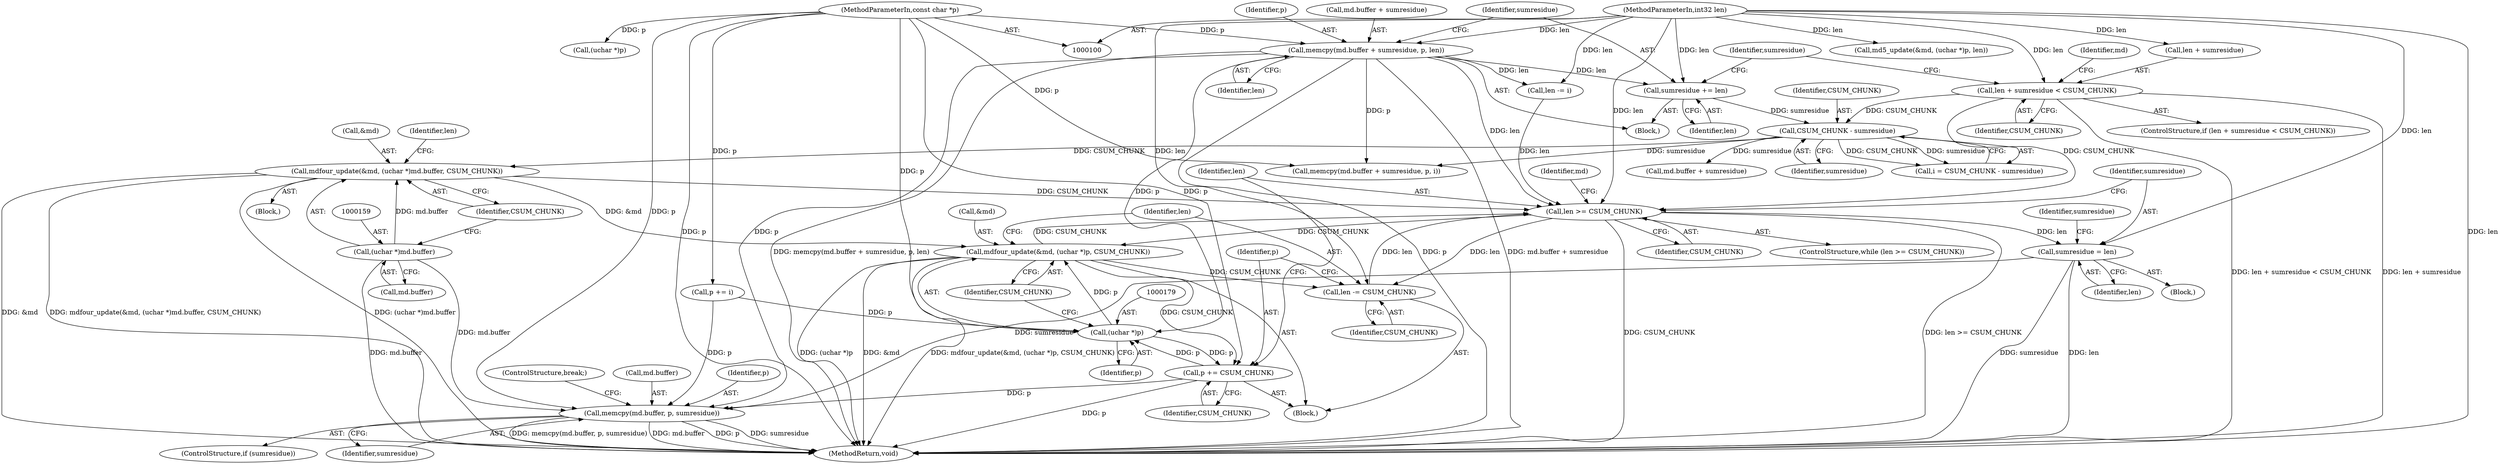 digraph "0_samba_c252546ceeb0925eb8a4061315e3ff0a8c55b48b@API" {
"1000155" [label="(Call,mdfour_update(&md, (uchar *)md.buffer, CSUM_CHUNK))"];
"1000158" [label="(Call,(uchar *)md.buffer)"];
"1000144" [label="(Call,CSUM_CHUNK - sumresidue)"];
"1000121" [label="(Call,len + sumresidue < CSUM_CHUNK)"];
"1000102" [label="(MethodParameterIn,int32 len)"];
"1000135" [label="(Call,sumresidue += len)"];
"1000127" [label="(Call,memcpy(md.buffer + sumresidue, p, len))"];
"1000101" [label="(MethodParameterIn,const char *p)"];
"1000171" [label="(Call,len >= CSUM_CHUNK)"];
"1000175" [label="(Call,mdfour_update(&md, (uchar *)p, CSUM_CHUNK))"];
"1000182" [label="(Call,len -= CSUM_CHUNK)"];
"1000185" [label="(Call,p += CSUM_CHUNK)"];
"1000178" [label="(Call,(uchar *)p)"];
"1000193" [label="(Call,memcpy(md.buffer, p, sumresidue))"];
"1000188" [label="(Call,sumresidue = len)"];
"1000128" [label="(Call,md.buffer + sumresidue)"];
"1000135" [label="(Call,sumresidue += len)"];
"1000142" [label="(Call,i = CSUM_CHUNK - sumresidue)"];
"1000189" [label="(Identifier,sumresidue)"];
"1000148" [label="(Call,md.buffer + sumresidue)"];
"1000101" [label="(MethodParameterIn,const char *p)"];
"1000190" [label="(Identifier,len)"];
"1000185" [label="(Call,p += CSUM_CHUNK)"];
"1000175" [label="(Call,mdfour_update(&md, (uchar *)p, CSUM_CHUNK))"];
"1000193" [label="(Call,memcpy(md.buffer, p, sumresidue))"];
"1000182" [label="(Call,len -= CSUM_CHUNK)"];
"1000176" [label="(Call,&md)"];
"1000163" [label="(Identifier,CSUM_CHUNK)"];
"1000155" [label="(Call,mdfour_update(&md, (uchar *)md.buffer, CSUM_CHUNK))"];
"1000122" [label="(Call,len + sumresidue)"];
"1000139" [label="(Identifier,sumresidue)"];
"1000120" [label="(ControlStructure,if (len + sumresidue < CSUM_CHUNK))"];
"1000174" [label="(Block,)"];
"1000171" [label="(Call,len >= CSUM_CHUNK)"];
"1000108" [label="(Call,md5_update(&md, (uchar *)p, len))"];
"1000170" [label="(ControlStructure,while (len >= CSUM_CHUNK))"];
"1000192" [label="(Identifier,sumresidue)"];
"1000140" [label="(Block,)"];
"1000202" [label="(MethodReturn,void)"];
"1000145" [label="(Identifier,CSUM_CHUNK)"];
"1000187" [label="(Identifier,CSUM_CHUNK)"];
"1000178" [label="(Call,(uchar *)p)"];
"1000181" [label="(Identifier,CSUM_CHUNK)"];
"1000180" [label="(Identifier,p)"];
"1000125" [label="(Identifier,CSUM_CHUNK)"];
"1000186" [label="(Identifier,p)"];
"1000177" [label="(Identifier,md)"];
"1000144" [label="(Call,CSUM_CHUNK - sumresidue)"];
"1000160" [label="(Call,md.buffer)"];
"1000164" [label="(Call,len -= i)"];
"1000137" [label="(Identifier,len)"];
"1000173" [label="(Identifier,CSUM_CHUNK)"];
"1000127" [label="(Call,memcpy(md.buffer + sumresidue, p, len))"];
"1000165" [label="(Identifier,len)"];
"1000199" [label="(ControlStructure,break;)"];
"1000146" [label="(Identifier,sumresidue)"];
"1000198" [label="(Identifier,sumresidue)"];
"1000156" [label="(Call,&md)"];
"1000121" [label="(Call,len + sumresidue < CSUM_CHUNK)"];
"1000106" [label="(Block,)"];
"1000194" [label="(Call,md.buffer)"];
"1000158" [label="(Call,(uchar *)md.buffer)"];
"1000133" [label="(Identifier,p)"];
"1000184" [label="(Identifier,CSUM_CHUNK)"];
"1000191" [label="(ControlStructure,if (sumresidue))"];
"1000130" [label="(Identifier,md)"];
"1000147" [label="(Call,memcpy(md.buffer + sumresidue, p, i))"];
"1000126" [label="(Block,)"];
"1000136" [label="(Identifier,sumresidue)"];
"1000134" [label="(Identifier,len)"];
"1000102" [label="(MethodParameterIn,int32 len)"];
"1000167" [label="(Call,p += i)"];
"1000183" [label="(Identifier,len)"];
"1000111" [label="(Call,(uchar *)p)"];
"1000188" [label="(Call,sumresidue = len)"];
"1000197" [label="(Identifier,p)"];
"1000172" [label="(Identifier,len)"];
"1000155" -> "1000140"  [label="AST: "];
"1000155" -> "1000163"  [label="CFG: "];
"1000156" -> "1000155"  [label="AST: "];
"1000158" -> "1000155"  [label="AST: "];
"1000163" -> "1000155"  [label="AST: "];
"1000165" -> "1000155"  [label="CFG: "];
"1000155" -> "1000202"  [label="DDG: mdfour_update(&md, (uchar *)md.buffer, CSUM_CHUNK)"];
"1000155" -> "1000202"  [label="DDG: (uchar *)md.buffer"];
"1000155" -> "1000202"  [label="DDG: &md"];
"1000158" -> "1000155"  [label="DDG: md.buffer"];
"1000144" -> "1000155"  [label="DDG: CSUM_CHUNK"];
"1000155" -> "1000171"  [label="DDG: CSUM_CHUNK"];
"1000155" -> "1000175"  [label="DDG: &md"];
"1000158" -> "1000160"  [label="CFG: "];
"1000159" -> "1000158"  [label="AST: "];
"1000160" -> "1000158"  [label="AST: "];
"1000163" -> "1000158"  [label="CFG: "];
"1000158" -> "1000202"  [label="DDG: md.buffer"];
"1000158" -> "1000193"  [label="DDG: md.buffer"];
"1000144" -> "1000142"  [label="AST: "];
"1000144" -> "1000146"  [label="CFG: "];
"1000145" -> "1000144"  [label="AST: "];
"1000146" -> "1000144"  [label="AST: "];
"1000142" -> "1000144"  [label="CFG: "];
"1000144" -> "1000142"  [label="DDG: CSUM_CHUNK"];
"1000144" -> "1000142"  [label="DDG: sumresidue"];
"1000121" -> "1000144"  [label="DDG: CSUM_CHUNK"];
"1000135" -> "1000144"  [label="DDG: sumresidue"];
"1000144" -> "1000147"  [label="DDG: sumresidue"];
"1000144" -> "1000148"  [label="DDG: sumresidue"];
"1000121" -> "1000120"  [label="AST: "];
"1000121" -> "1000125"  [label="CFG: "];
"1000122" -> "1000121"  [label="AST: "];
"1000125" -> "1000121"  [label="AST: "];
"1000130" -> "1000121"  [label="CFG: "];
"1000139" -> "1000121"  [label="CFG: "];
"1000121" -> "1000202"  [label="DDG: len + sumresidue < CSUM_CHUNK"];
"1000121" -> "1000202"  [label="DDG: len + sumresidue"];
"1000102" -> "1000121"  [label="DDG: len"];
"1000121" -> "1000171"  [label="DDG: CSUM_CHUNK"];
"1000102" -> "1000100"  [label="AST: "];
"1000102" -> "1000202"  [label="DDG: len"];
"1000102" -> "1000108"  [label="DDG: len"];
"1000102" -> "1000122"  [label="DDG: len"];
"1000102" -> "1000127"  [label="DDG: len"];
"1000102" -> "1000135"  [label="DDG: len"];
"1000102" -> "1000164"  [label="DDG: len"];
"1000102" -> "1000171"  [label="DDG: len"];
"1000102" -> "1000182"  [label="DDG: len"];
"1000102" -> "1000188"  [label="DDG: len"];
"1000135" -> "1000126"  [label="AST: "];
"1000135" -> "1000137"  [label="CFG: "];
"1000136" -> "1000135"  [label="AST: "];
"1000137" -> "1000135"  [label="AST: "];
"1000139" -> "1000135"  [label="CFG: "];
"1000127" -> "1000135"  [label="DDG: len"];
"1000127" -> "1000126"  [label="AST: "];
"1000127" -> "1000134"  [label="CFG: "];
"1000128" -> "1000127"  [label="AST: "];
"1000133" -> "1000127"  [label="AST: "];
"1000134" -> "1000127"  [label="AST: "];
"1000136" -> "1000127"  [label="CFG: "];
"1000127" -> "1000202"  [label="DDG: memcpy(md.buffer + sumresidue, p, len)"];
"1000127" -> "1000202"  [label="DDG: p"];
"1000127" -> "1000202"  [label="DDG: md.buffer + sumresidue"];
"1000101" -> "1000127"  [label="DDG: p"];
"1000127" -> "1000147"  [label="DDG: p"];
"1000127" -> "1000164"  [label="DDG: len"];
"1000127" -> "1000171"  [label="DDG: len"];
"1000127" -> "1000178"  [label="DDG: p"];
"1000127" -> "1000193"  [label="DDG: p"];
"1000101" -> "1000100"  [label="AST: "];
"1000101" -> "1000202"  [label="DDG: p"];
"1000101" -> "1000111"  [label="DDG: p"];
"1000101" -> "1000147"  [label="DDG: p"];
"1000101" -> "1000167"  [label="DDG: p"];
"1000101" -> "1000178"  [label="DDG: p"];
"1000101" -> "1000185"  [label="DDG: p"];
"1000101" -> "1000193"  [label="DDG: p"];
"1000171" -> "1000170"  [label="AST: "];
"1000171" -> "1000173"  [label="CFG: "];
"1000172" -> "1000171"  [label="AST: "];
"1000173" -> "1000171"  [label="AST: "];
"1000177" -> "1000171"  [label="CFG: "];
"1000189" -> "1000171"  [label="CFG: "];
"1000171" -> "1000202"  [label="DDG: CSUM_CHUNK"];
"1000171" -> "1000202"  [label="DDG: len >= CSUM_CHUNK"];
"1000182" -> "1000171"  [label="DDG: len"];
"1000164" -> "1000171"  [label="DDG: len"];
"1000175" -> "1000171"  [label="DDG: CSUM_CHUNK"];
"1000171" -> "1000175"  [label="DDG: CSUM_CHUNK"];
"1000171" -> "1000182"  [label="DDG: len"];
"1000171" -> "1000188"  [label="DDG: len"];
"1000175" -> "1000174"  [label="AST: "];
"1000175" -> "1000181"  [label="CFG: "];
"1000176" -> "1000175"  [label="AST: "];
"1000178" -> "1000175"  [label="AST: "];
"1000181" -> "1000175"  [label="AST: "];
"1000183" -> "1000175"  [label="CFG: "];
"1000175" -> "1000202"  [label="DDG: (uchar *)p"];
"1000175" -> "1000202"  [label="DDG: &md"];
"1000175" -> "1000202"  [label="DDG: mdfour_update(&md, (uchar *)p, CSUM_CHUNK)"];
"1000178" -> "1000175"  [label="DDG: p"];
"1000175" -> "1000182"  [label="DDG: CSUM_CHUNK"];
"1000175" -> "1000185"  [label="DDG: CSUM_CHUNK"];
"1000182" -> "1000174"  [label="AST: "];
"1000182" -> "1000184"  [label="CFG: "];
"1000183" -> "1000182"  [label="AST: "];
"1000184" -> "1000182"  [label="AST: "];
"1000186" -> "1000182"  [label="CFG: "];
"1000185" -> "1000174"  [label="AST: "];
"1000185" -> "1000187"  [label="CFG: "];
"1000186" -> "1000185"  [label="AST: "];
"1000187" -> "1000185"  [label="AST: "];
"1000172" -> "1000185"  [label="CFG: "];
"1000185" -> "1000202"  [label="DDG: p"];
"1000185" -> "1000178"  [label="DDG: p"];
"1000178" -> "1000185"  [label="DDG: p"];
"1000185" -> "1000193"  [label="DDG: p"];
"1000178" -> "1000180"  [label="CFG: "];
"1000179" -> "1000178"  [label="AST: "];
"1000180" -> "1000178"  [label="AST: "];
"1000181" -> "1000178"  [label="CFG: "];
"1000167" -> "1000178"  [label="DDG: p"];
"1000193" -> "1000191"  [label="AST: "];
"1000193" -> "1000198"  [label="CFG: "];
"1000194" -> "1000193"  [label="AST: "];
"1000197" -> "1000193"  [label="AST: "];
"1000198" -> "1000193"  [label="AST: "];
"1000199" -> "1000193"  [label="CFG: "];
"1000193" -> "1000202"  [label="DDG: md.buffer"];
"1000193" -> "1000202"  [label="DDG: p"];
"1000193" -> "1000202"  [label="DDG: sumresidue"];
"1000193" -> "1000202"  [label="DDG: memcpy(md.buffer, p, sumresidue)"];
"1000167" -> "1000193"  [label="DDG: p"];
"1000188" -> "1000193"  [label="DDG: sumresidue"];
"1000188" -> "1000106"  [label="AST: "];
"1000188" -> "1000190"  [label="CFG: "];
"1000189" -> "1000188"  [label="AST: "];
"1000190" -> "1000188"  [label="AST: "];
"1000192" -> "1000188"  [label="CFG: "];
"1000188" -> "1000202"  [label="DDG: len"];
"1000188" -> "1000202"  [label="DDG: sumresidue"];
}
